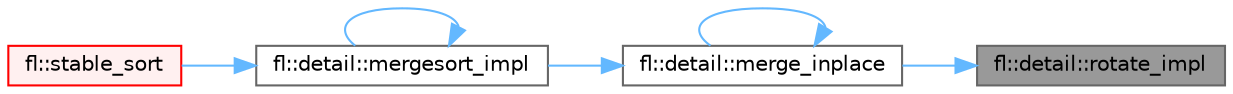 digraph "fl::detail::rotate_impl"
{
 // INTERACTIVE_SVG=YES
 // LATEX_PDF_SIZE
  bgcolor="transparent";
  edge [fontname=Helvetica,fontsize=10,labelfontname=Helvetica,labelfontsize=10];
  node [fontname=Helvetica,fontsize=10,shape=box,height=0.2,width=0.4];
  rankdir="RL";
  Node1 [id="Node000001",label="fl::detail::rotate_impl",height=0.2,width=0.4,color="gray40", fillcolor="grey60", style="filled", fontcolor="black",tooltip=" "];
  Node1 -> Node2 [id="edge1_Node000001_Node000002",dir="back",color="steelblue1",style="solid",tooltip=" "];
  Node2 [id="Node000002",label="fl::detail::merge_inplace",height=0.2,width=0.4,color="grey40", fillcolor="white", style="filled",URL="$df/d9e/namespacefl_1_1detail_a55b345d477f1f03e93dacafec6e4acf8.html#a55b345d477f1f03e93dacafec6e4acf8",tooltip=" "];
  Node2 -> Node2 [id="edge2_Node000002_Node000002",dir="back",color="steelblue1",style="solid",tooltip=" "];
  Node2 -> Node3 [id="edge3_Node000002_Node000003",dir="back",color="steelblue1",style="solid",tooltip=" "];
  Node3 [id="Node000003",label="fl::detail::mergesort_impl",height=0.2,width=0.4,color="grey40", fillcolor="white", style="filled",URL="$df/d9e/namespacefl_1_1detail_afdaa67dc83e168943ee28a7f9264b40b.html#afdaa67dc83e168943ee28a7f9264b40b",tooltip=" "];
  Node3 -> Node3 [id="edge4_Node000003_Node000003",dir="back",color="steelblue1",style="solid",tooltip=" "];
  Node3 -> Node4 [id="edge5_Node000003_Node000004",dir="back",color="steelblue1",style="solid",tooltip=" "];
  Node4 [id="Node000004",label="fl::stable_sort",height=0.2,width=0.4,color="red", fillcolor="#FFF0F0", style="filled",URL="$d4/d36/namespacefl_ac55807b49c5bea2b60e924c234cf1660.html#ac55807b49c5bea2b60e924c234cf1660",tooltip=" "];
}
